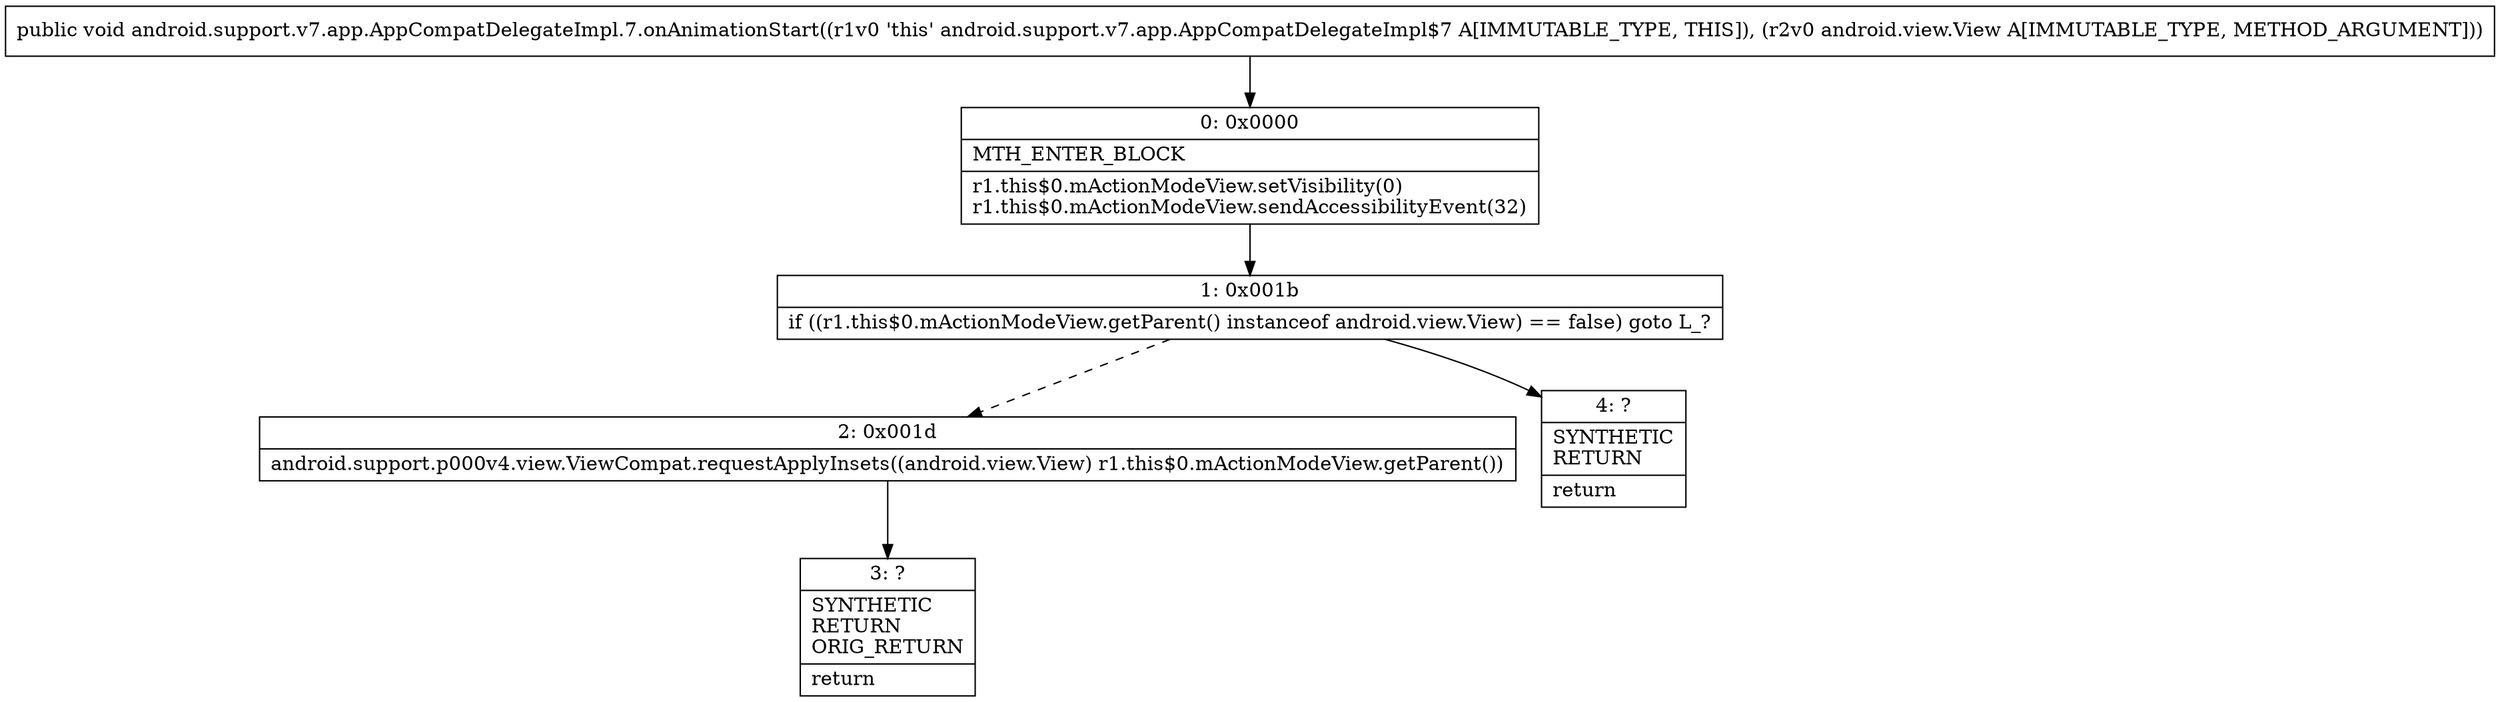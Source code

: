 digraph "CFG forandroid.support.v7.app.AppCompatDelegateImpl.7.onAnimationStart(Landroid\/view\/View;)V" {
Node_0 [shape=record,label="{0\:\ 0x0000|MTH_ENTER_BLOCK\l|r1.this$0.mActionModeView.setVisibility(0)\lr1.this$0.mActionModeView.sendAccessibilityEvent(32)\l}"];
Node_1 [shape=record,label="{1\:\ 0x001b|if ((r1.this$0.mActionModeView.getParent() instanceof android.view.View) == false) goto L_?\l}"];
Node_2 [shape=record,label="{2\:\ 0x001d|android.support.p000v4.view.ViewCompat.requestApplyInsets((android.view.View) r1.this$0.mActionModeView.getParent())\l}"];
Node_3 [shape=record,label="{3\:\ ?|SYNTHETIC\lRETURN\lORIG_RETURN\l|return\l}"];
Node_4 [shape=record,label="{4\:\ ?|SYNTHETIC\lRETURN\l|return\l}"];
MethodNode[shape=record,label="{public void android.support.v7.app.AppCompatDelegateImpl.7.onAnimationStart((r1v0 'this' android.support.v7.app.AppCompatDelegateImpl$7 A[IMMUTABLE_TYPE, THIS]), (r2v0 android.view.View A[IMMUTABLE_TYPE, METHOD_ARGUMENT])) }"];
MethodNode -> Node_0;
Node_0 -> Node_1;
Node_1 -> Node_2[style=dashed];
Node_1 -> Node_4;
Node_2 -> Node_3;
}

